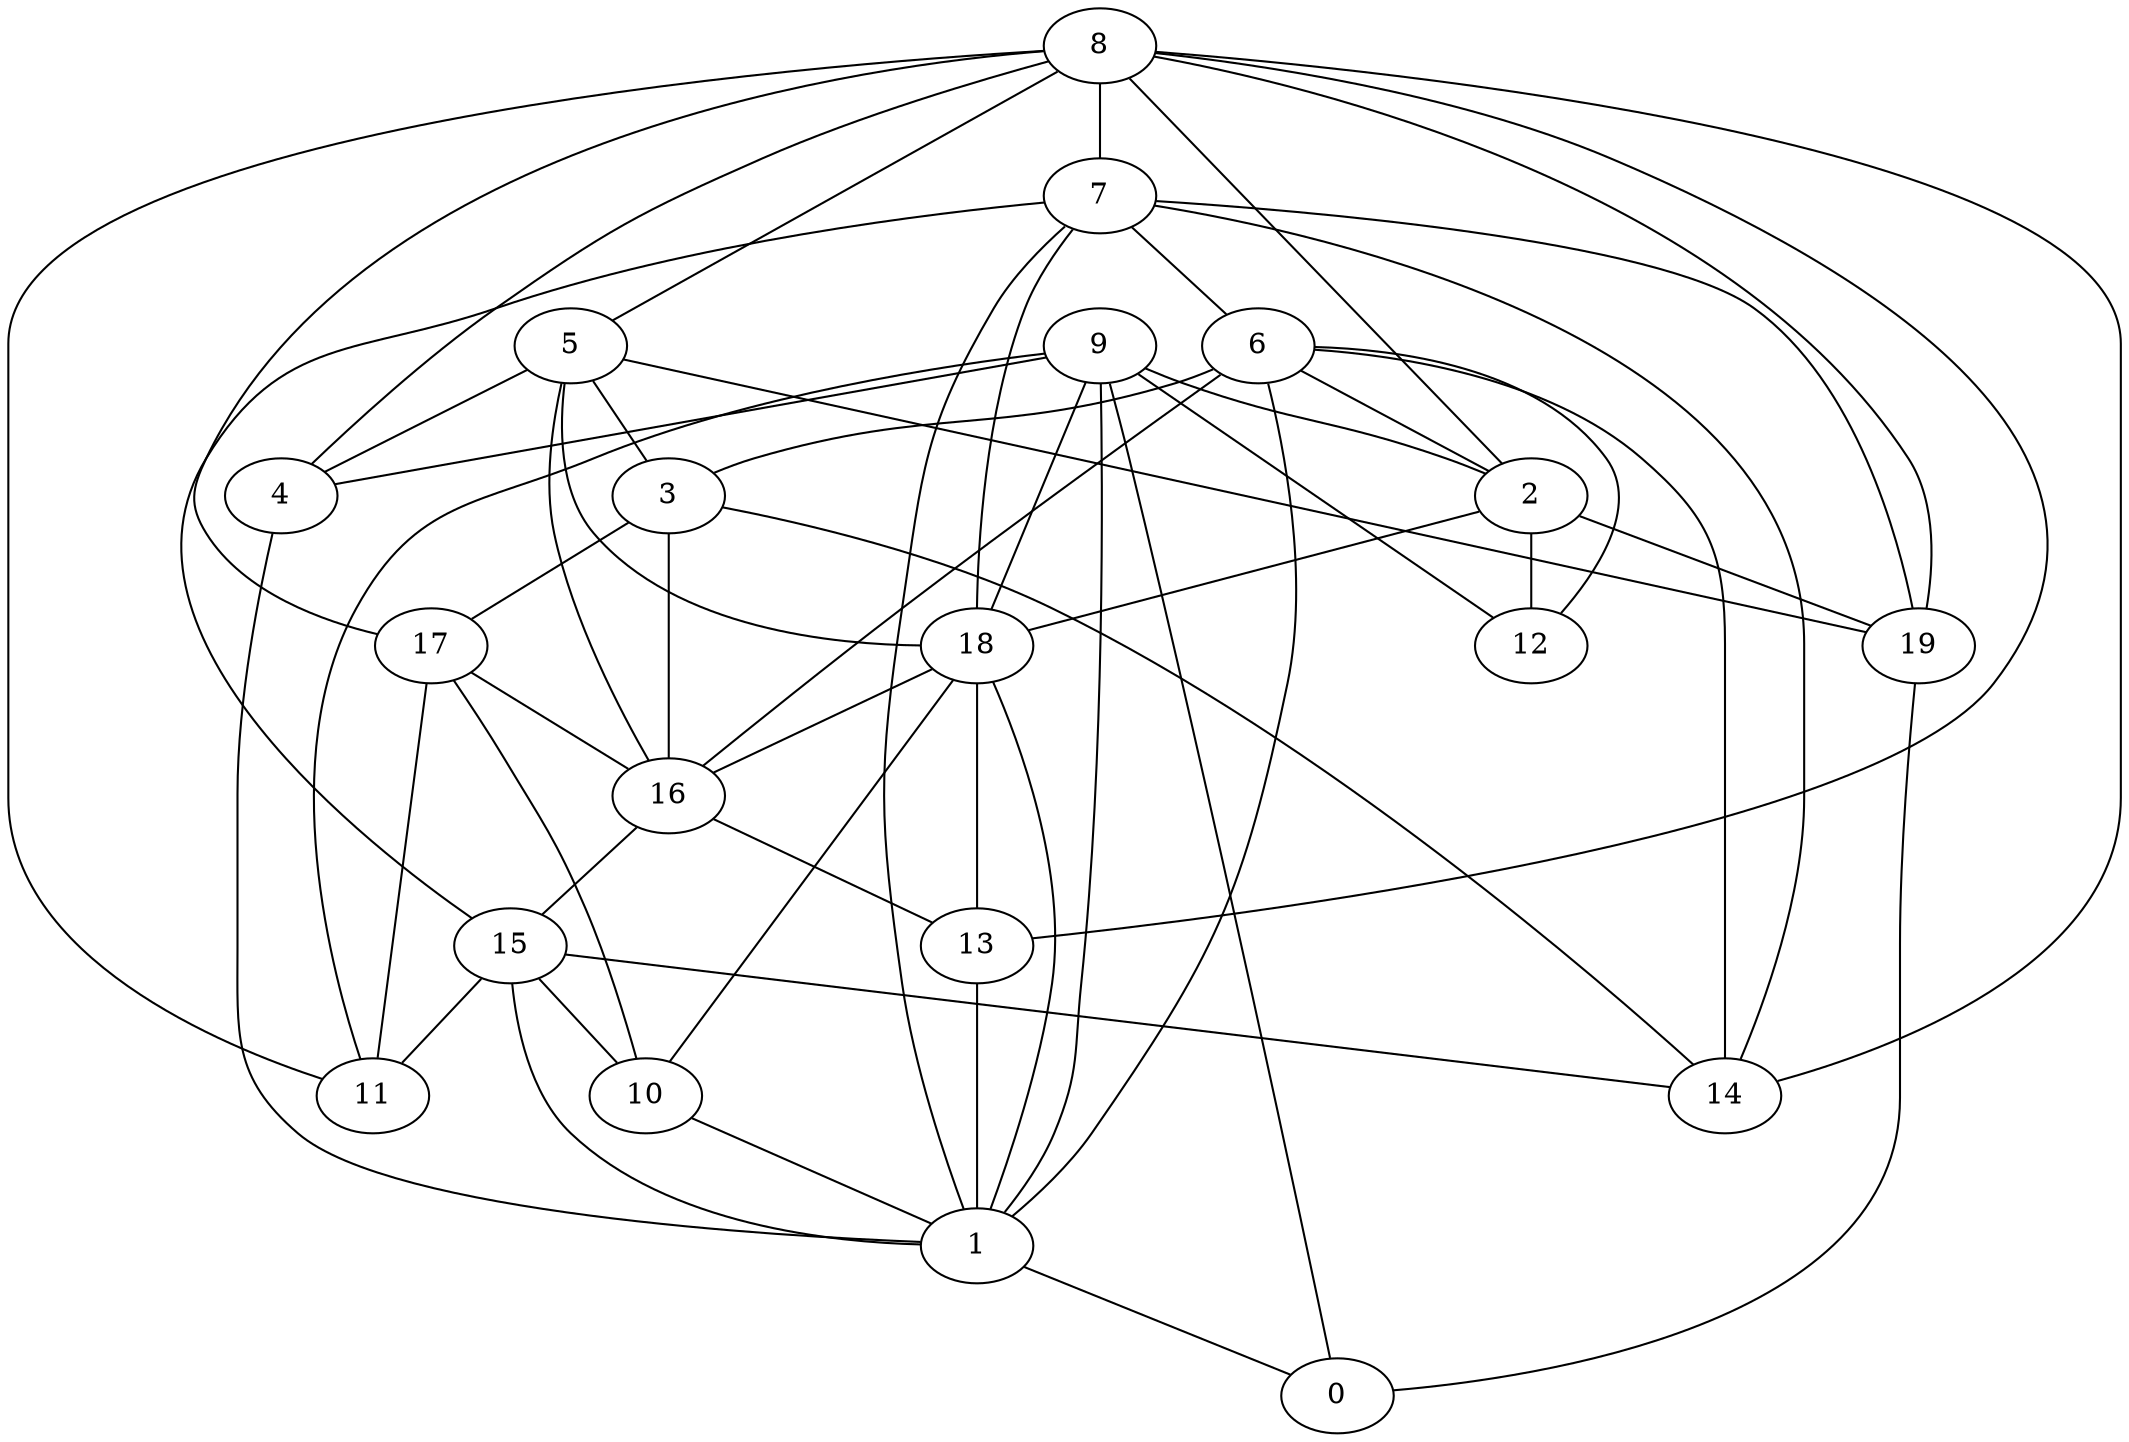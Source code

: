 digraph GG_graph {

subgraph G_graph {
edge [color = black]
"4" -> "1" [dir = none]
"5" -> "4" [dir = none]
"5" -> "3" [dir = none]
"5" -> "18" [dir = none]
"5" -> "19" [dir = none]
"5" -> "16" [dir = none]
"16" -> "15" [dir = none]
"16" -> "13" [dir = none]
"3" -> "14" [dir = none]
"3" -> "16" [dir = none]
"3" -> "17" [dir = none]
"10" -> "1" [dir = none]
"13" -> "1" [dir = none]
"15" -> "11" [dir = none]
"15" -> "10" [dir = none]
"15" -> "1" [dir = none]
"15" -> "14" [dir = none]
"18" -> "16" [dir = none]
"18" -> "13" [dir = none]
"18" -> "1" [dir = none]
"18" -> "10" [dir = none]
"2" -> "18" [dir = none]
"2" -> "12" [dir = none]
"2" -> "19" [dir = none]
"6" -> "14" [dir = none]
"6" -> "2" [dir = none]
"6" -> "3" [dir = none]
"6" -> "1" [dir = none]
"6" -> "16" [dir = none]
"6" -> "12" [dir = none]
"19" -> "0" [dir = none]
"1" -> "0" [dir = none]
"9" -> "0" [dir = none]
"9" -> "12" [dir = none]
"9" -> "11" [dir = none]
"9" -> "4" [dir = none]
"9" -> "18" [dir = none]
"9" -> "1" [dir = none]
"9" -> "2" [dir = none]
"8" -> "11" [dir = none]
"8" -> "4" [dir = none]
"8" -> "5" [dir = none]
"8" -> "17" [dir = none]
"8" -> "2" [dir = none]
"8" -> "19" [dir = none]
"8" -> "14" [dir = none]
"8" -> "7" [dir = none]
"8" -> "13" [dir = none]
"17" -> "10" [dir = none]
"17" -> "16" [dir = none]
"17" -> "11" [dir = none]
"7" -> "19" [dir = none]
"7" -> "1" [dir = none]
"7" -> "18" [dir = none]
"7" -> "15" [dir = none]
"7" -> "14" [dir = none]
"7" -> "6" [dir = none]
}

}
